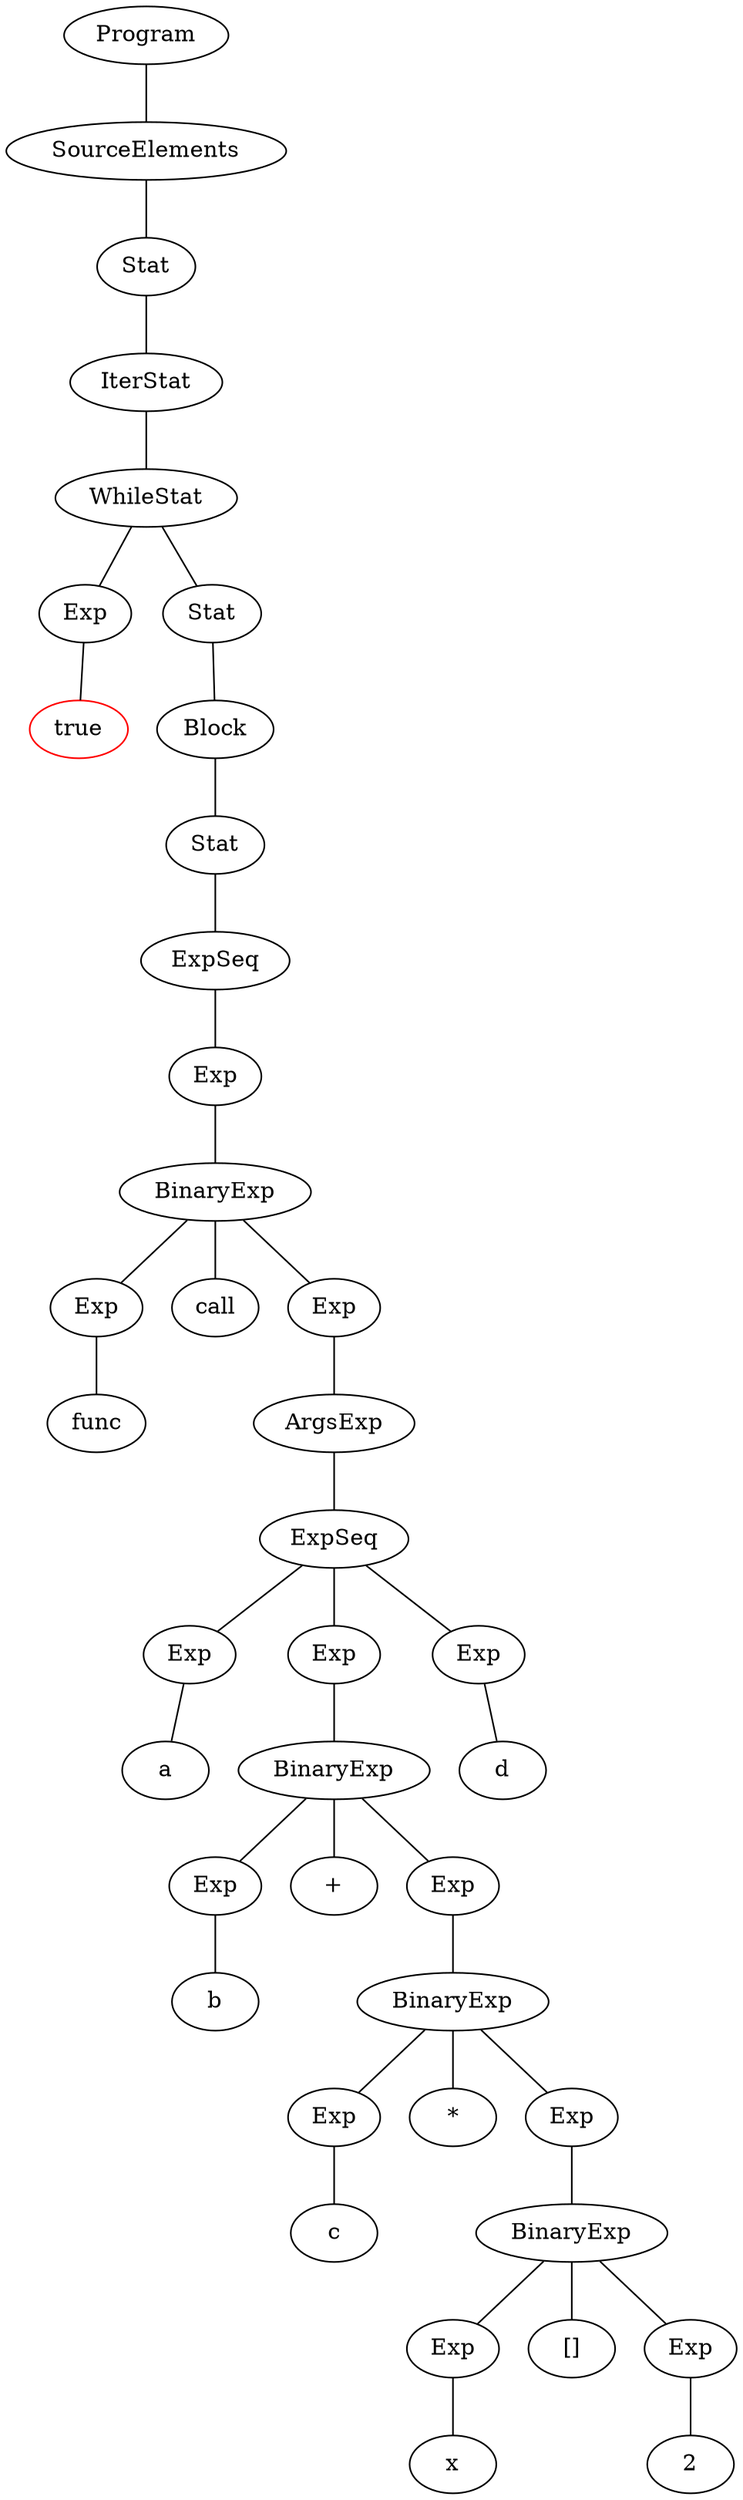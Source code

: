 graph vis {
	node520[label="Program"]
	node520 -- node519
	node519[label="SourceElements"]
	node519 -- node518
	node518[label="Stat"]
	node518 -- node517
	node517[label="IterStat"]
	node517 -- node516
	node516[label="WhileStat"]
	node516 -- node482
	node482[label="Exp"]
	node482 -- node481
	node481[label="true", color=red]
	node516 -- node515
	node515[label="Stat"]
	node515 -- node514
	node514[label="Block"]
	node514 -- node513
	node513[label="Stat"]
	node513 -- node512
	node512[label="ExpSeq"]
	node512 -- node511
	node511[label="Exp"]
	node511 -- node510
	node510[label="BinaryExp"]
	node510 -- node484
	node484[label="Exp"]
	node484 -- node483
	node483[label="func"]
	node510 -- node509
	node509[label="call"]
	node510 -- node508
	node508[label="Exp"]
	node508 -- node507
	node507[label="ArgsExp"]
	node507 -- node506
	node506[label="ExpSeq"]
	node506 -- node486
	node486[label="Exp"]
	node486 -- node485
	node485[label="a"]
	node506 -- node503
	node503[label="Exp"]
	node503 -- node502
	node502[label="BinaryExp"]
	node502 -- node488
	node488[label="Exp"]
	node488 -- node487
	node487[label="b"]
	node502 -- node501
	node501[label="+"]
	node502 -- node500
	node500[label="Exp"]
	node500 -- node499
	node499[label="BinaryExp"]
	node499 -- node490
	node490[label="Exp"]
	node490 -- node489
	node489[label="c"]
	node499 -- node498
	node498[label="*"]
	node499 -- node497
	node497[label="Exp"]
	node497 -- node496
	node496[label="BinaryExp"]
	node496 -- node492
	node492[label="Exp"]
	node492 -- node491
	node491[label="x"]
	node496 -- node495
	node495[label="[]"]
	node496 -- node494
	node494[label="Exp"]
	node494 -- node493
	node493[label="2"]
	node506 -- node505
	node505[label="Exp"]
	node505 -- node504
	node504[label="d"]
}
